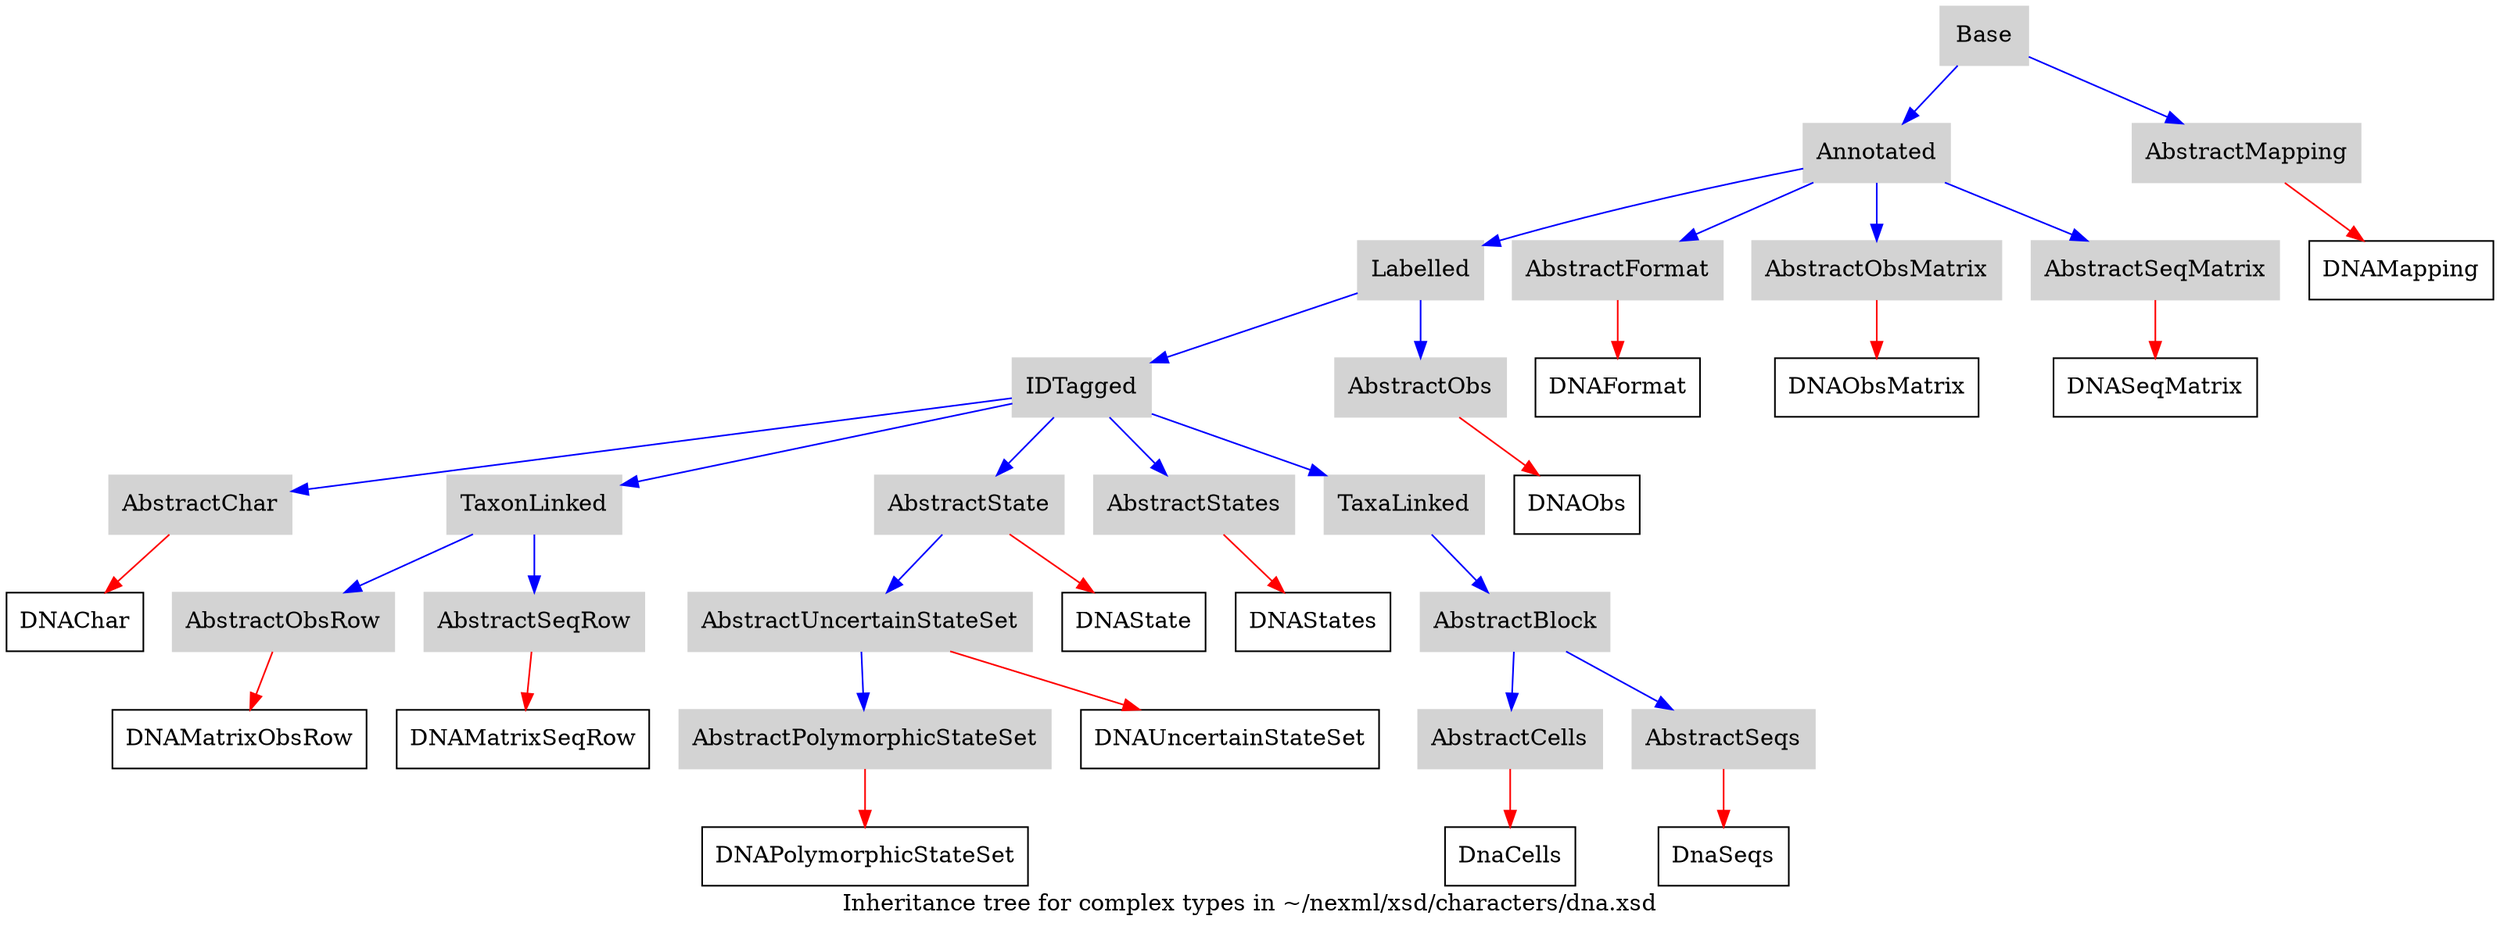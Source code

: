 /*
    this graphviz graph documents the nexml inheritance tree
    from /Users/priyam/nexml/nexml.github.io/nexml/xsd/characters/dna.xsd upwards. Graph generated on Tue Sep 23 12:49:34 2014    from template: $Id$    
*/
digraph inheritance {
    label="Inheritance tree for complex types in ~/nexml/xsd/characters/dna.xsd";
                                                                DNAChar [URL="/doc/schema-1/characters/dna/#DNAChar",shape=box];        
                                                                        AbstractChar -> DNAChar [color=red];
                                                                                AbstractChar [URL="/doc/schema-1/characters/abstractcharacters/#AbstractChar",shape=box,color=lightgrey,style=filled];
                                                                                IDTagged -> AbstractChar [color=blue];
                                                                                IDTagged [URL="/doc/schema-1/abstract/#IDTagged",shape=box,color=lightgrey,style=filled];
                                                                                Labelled -> IDTagged [color=blue];
                                                                                Labelled [URL="/doc/schema-1/abstract/#Labelled",shape=box,color=lightgrey,style=filled];
                                                                                Annotated -> Labelled [color=blue];
                                                                                Annotated [URL="/doc/schema-1/abstract/#Annotated",shape=box,color=lightgrey,style=filled];
                                                                                Base -> Annotated [color=blue];
                                                                                Base [URL="/doc/schema-1/meta/annotations/#Base",shape=box,color=lightgrey,style=filled];
                                                                                                                DNAFormat [URL="/doc/schema-1/characters/dna/#DNAFormat",shape=box];        
                                                                        AbstractFormat -> DNAFormat [color=red];
                                                                                AbstractFormat [URL="/doc/schema-1/characters/abstractcharacters/#AbstractFormat",shape=box,color=lightgrey,style=filled];
                                                                                Annotated -> AbstractFormat [color=blue];
                                                                                                                                                                                                                                            DNAMapping [URL="/doc/schema-1/characters/dna/#DNAMapping",shape=box];        
                                                                        AbstractMapping -> DNAMapping [color=red];
                                                                                AbstractMapping [URL="/doc/schema-1/characters/abstractcharacters/#AbstractMapping",shape=box,color=lightgrey,style=filled];
                                                                                Base -> AbstractMapping [color=blue];
                                                                                                                                                DNAMatrixObsRow [URL="/doc/schema-1/characters/dna/#DNAMatrixObsRow",shape=box];        
                                                                        AbstractObsRow -> DNAMatrixObsRow [color=red];
                                                                                AbstractObsRow [URL="/doc/schema-1/characters/abstractcharacters/#AbstractObsRow",shape=box,color=lightgrey,style=filled];
                                                                                TaxonLinked -> AbstractObsRow [color=blue];
                                                                                TaxonLinked [URL="/doc/schema-1/abstract/#TaxonLinked",shape=box,color=lightgrey,style=filled];
                                                                                IDTagged -> TaxonLinked [color=blue];
                                                                                                                                                                                                                                                                                                                                                                                                                                    DNAMatrixSeqRow [URL="/doc/schema-1/characters/dna/#DNAMatrixSeqRow",shape=box];        
                                                                        AbstractSeqRow -> DNAMatrixSeqRow [color=red];
                                                                                AbstractSeqRow [URL="/doc/schema-1/characters/abstractcharacters/#AbstractSeqRow",shape=box,color=lightgrey,style=filled];
                                                                                TaxonLinked -> AbstractSeqRow [color=blue];
                                                                                                                                                                                                                                                                                                                                                                                                                                                                                                                                DNAObs [URL="/doc/schema-1/characters/dna/#DNAObs",shape=box];        
                                                                        AbstractObs -> DNAObs [color=red];
                                                                                AbstractObs [URL="/doc/schema-1/characters/abstractcharacters/#AbstractObs",shape=box,color=lightgrey,style=filled];
                                                                                Labelled -> AbstractObs [color=blue];
                                                                                                                                                                                                                                                                                                                                        DNAObsMatrix [URL="/doc/schema-1/characters/dna/#DNAObsMatrix",shape=box];        
                                                                        AbstractObsMatrix -> DNAObsMatrix [color=red];
                                                                                AbstractObsMatrix [URL="/doc/schema-1/characters/abstractcharacters/#AbstractObsMatrix",shape=box,color=lightgrey,style=filled];
                                                                                Annotated -> AbstractObsMatrix [color=blue];
                                                                                                                                                                                                                                            DNAPolymorphicStateSet [URL="/doc/schema-1/characters/dna/#DNAPolymorphicStateSet",shape=box];        
                                                                        AbstractPolymorphicStateSet -> DNAPolymorphicStateSet [color=red];
                                                                                AbstractPolymorphicStateSet [URL="/doc/schema-1/characters/abstractcharacters/#AbstractPolymorphicStateSet",shape=box,color=lightgrey,style=filled];
                                                                                AbstractUncertainStateSet -> AbstractPolymorphicStateSet [color=blue];
                                                                                AbstractUncertainStateSet [URL="/doc/schema-1/characters/abstractcharacters/#AbstractUncertainStateSet",shape=box,color=lightgrey,style=filled];
                                                                                AbstractState -> AbstractUncertainStateSet [color=blue];
                                                                                AbstractState [URL="/doc/schema-1/characters/abstractcharacters/#AbstractState",shape=box,color=lightgrey,style=filled];
                                                                                IDTagged -> AbstractState [color=blue];
                                                                                                                                                                                                                                                                                                                                                                                                                                    DNASeqMatrix [URL="/doc/schema-1/characters/dna/#DNASeqMatrix",shape=box];        
                                                                        AbstractSeqMatrix -> DNASeqMatrix [color=red];
                                                                                AbstractSeqMatrix [URL="/doc/schema-1/characters/abstractcharacters/#AbstractSeqMatrix",shape=box,color=lightgrey,style=filled];
                                                                                Annotated -> AbstractSeqMatrix [color=blue];
                                                                                                                                                                                                                                            DNAState [URL="/doc/schema-1/characters/dna/#DNAState",shape=box];        
                                                                        AbstractState -> DNAState [color=red];
                                                                                                                                                                                                                                                                                                                                                                                                                                                                                                                                DNAStates [URL="/doc/schema-1/characters/dna/#DNAStates",shape=box];        
                                                                        AbstractStates -> DNAStates [color=red];
                                                                                AbstractStates [URL="/doc/schema-1/characters/abstractcharacters/#AbstractStates",shape=box,color=lightgrey,style=filled];
                                                                                IDTagged -> AbstractStates [color=blue];
                                                                                                                                                                                                                                                                                                                                                                                                                                    DNAUncertainStateSet [URL="/doc/schema-1/characters/dna/#DNAUncertainStateSet",shape=box];        
                                                                        AbstractUncertainStateSet -> DNAUncertainStateSet [color=red];
                                                                                                                                                                                                                                                                                                                                                                                                                                                                                                                                                                                                                            DnaCells [URL="/doc/schema-1/characters/dna/#DnaCells",shape=box];        
                                                                        AbstractCells -> DnaCells [color=red];
                                                                                AbstractCells [URL="/doc/schema-1/characters/abstractcharacters/#AbstractCells",shape=box,color=lightgrey,style=filled];
                                                                                AbstractBlock -> AbstractCells [color=blue];
                                                                                AbstractBlock [URL="/doc/schema-1/characters/abstractcharacters/#AbstractBlock",shape=box,color=lightgrey,style=filled];
                                                                                TaxaLinked -> AbstractBlock [color=blue];
                                                                                TaxaLinked [URL="/doc/schema-1/abstract/#TaxaLinked",shape=box,color=lightgrey,style=filled];
                                                                                IDTagged -> TaxaLinked [color=blue];
                                                                                                                                                                                                                                                                                                                                                                                                                                    DnaSeqs [URL="/doc/schema-1/characters/dna/#DnaSeqs",shape=box];        
                                                                        AbstractSeqs -> DnaSeqs [color=red];
                                                                                AbstractSeqs [URL="/doc/schema-1/characters/abstractcharacters/#AbstractSeqs",shape=box,color=lightgrey,style=filled];
                                                                                AbstractBlock -> AbstractSeqs [color=blue];
                                                                                                                                                                                                                                                                                                                                                                                                                                                                                                                                                                        }


